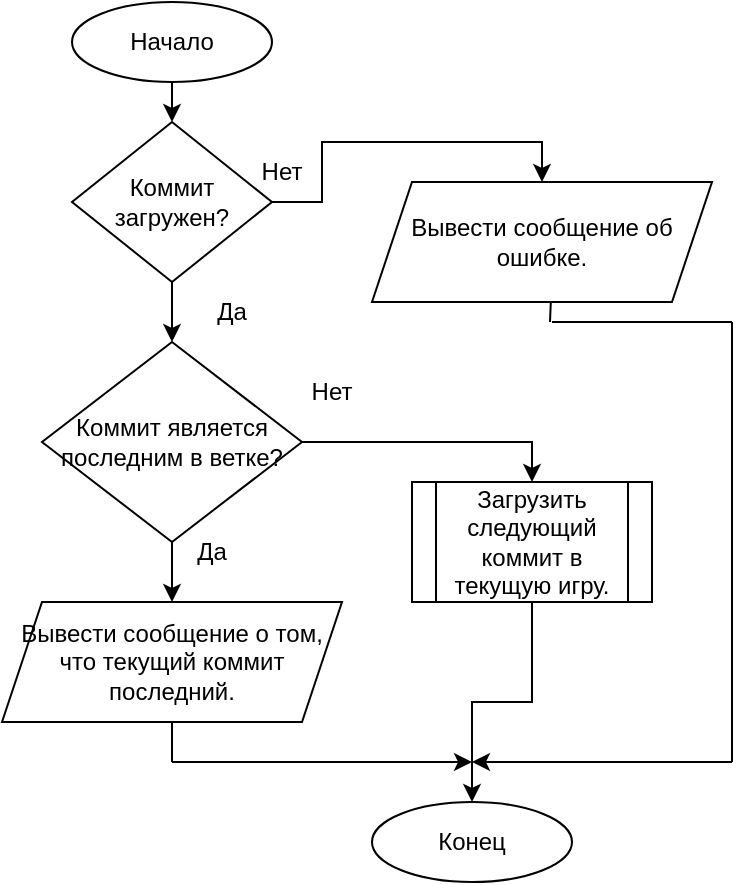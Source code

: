 <mxfile version="15.9.6" type="device"><diagram id="LxSzlpbi7EnrmpbL9-jh" name="Page-1"><mxGraphModel dx="1422" dy="782" grid="1" gridSize="10" guides="1" tooltips="1" connect="1" arrows="1" fold="1" page="1" pageScale="1" pageWidth="827" pageHeight="1169" math="0" shadow="0"><root><mxCell id="0"/><mxCell id="1" parent="0"/><mxCell id="ZAJ4kZOOYqmICOajJEDd-4" style="edgeStyle=orthogonalEdgeStyle;rounded=0;orthogonalLoop=1;jettySize=auto;html=1;exitX=0.5;exitY=1;exitDx=0;exitDy=0;entryX=0.5;entryY=0;entryDx=0;entryDy=0;" parent="1" source="ZAJ4kZOOYqmICOajJEDd-1" target="ZAJ4kZOOYqmICOajJEDd-3" edge="1"><mxGeometry relative="1" as="geometry"/></mxCell><mxCell id="ZAJ4kZOOYqmICOajJEDd-1" value="Начало" style="ellipse;whiteSpace=wrap;html=1;" parent="1" vertex="1"><mxGeometry x="350" y="40" width="100" height="40" as="geometry"/></mxCell><mxCell id="ZAJ4kZOOYqmICOajJEDd-2" value="Конец" style="ellipse;whiteSpace=wrap;html=1;" parent="1" vertex="1"><mxGeometry x="500" y="440" width="100" height="40" as="geometry"/></mxCell><mxCell id="ZAJ4kZOOYqmICOajJEDd-11" style="edgeStyle=orthogonalEdgeStyle;rounded=0;orthogonalLoop=1;jettySize=auto;html=1;exitX=0.5;exitY=1;exitDx=0;exitDy=0;entryX=0;entryY=1;entryDx=0;entryDy=0;" parent="1" source="ZAJ4kZOOYqmICOajJEDd-3" target="ZAJ4kZOOYqmICOajJEDd-8" edge="1"><mxGeometry relative="1" as="geometry"/></mxCell><mxCell id="JYIC2pOo-4rx99jJOkb0-1" style="edgeStyle=orthogonalEdgeStyle;rounded=0;orthogonalLoop=1;jettySize=auto;html=1;exitX=1;exitY=0.5;exitDx=0;exitDy=0;entryX=0.5;entryY=0;entryDx=0;entryDy=0;" edge="1" parent="1" source="ZAJ4kZOOYqmICOajJEDd-3" target="ZAJ4kZOOYqmICOajJEDd-6"><mxGeometry relative="1" as="geometry"/></mxCell><mxCell id="ZAJ4kZOOYqmICOajJEDd-3" value="Коммит загружен?" style="rhombus;whiteSpace=wrap;html=1;" parent="1" vertex="1"><mxGeometry x="350" y="100" width="100" height="80" as="geometry"/></mxCell><mxCell id="ZAJ4kZOOYqmICOajJEDd-6" value="Вывести сообщение об ошибке." style="shape=parallelogram;perimeter=parallelogramPerimeter;whiteSpace=wrap;html=1;fixedSize=1;" parent="1" vertex="1"><mxGeometry x="500" y="130" width="170" height="60" as="geometry"/></mxCell><mxCell id="ZAJ4kZOOYqmICOajJEDd-8" value="Да" style="text;html=1;strokeColor=none;fillColor=none;align=center;verticalAlign=middle;whiteSpace=wrap;rounded=0;" parent="1" vertex="1"><mxGeometry x="400" y="180" width="60" height="30" as="geometry"/></mxCell><mxCell id="ZAJ4kZOOYqmICOajJEDd-9" value="Нет" style="text;html=1;strokeColor=none;fillColor=none;align=center;verticalAlign=middle;whiteSpace=wrap;rounded=0;" parent="1" vertex="1"><mxGeometry x="425" y="110" width="60" height="30" as="geometry"/></mxCell><mxCell id="ZAJ4kZOOYqmICOajJEDd-14" style="edgeStyle=orthogonalEdgeStyle;rounded=0;orthogonalLoop=1;jettySize=auto;html=1;exitX=0.5;exitY=1;exitDx=0;exitDy=0;entryX=0.5;entryY=0;entryDx=0;entryDy=0;" parent="1" source="ZAJ4kZOOYqmICOajJEDd-10" target="ZAJ4kZOOYqmICOajJEDd-13" edge="1"><mxGeometry relative="1" as="geometry"/></mxCell><mxCell id="JYIC2pOo-4rx99jJOkb0-2" style="edgeStyle=orthogonalEdgeStyle;rounded=0;orthogonalLoop=1;jettySize=auto;html=1;exitX=1;exitY=0.5;exitDx=0;exitDy=0;entryX=0.5;entryY=0;entryDx=0;entryDy=0;" edge="1" parent="1" source="ZAJ4kZOOYqmICOajJEDd-10" target="ZAJ4kZOOYqmICOajJEDd-20"><mxGeometry relative="1" as="geometry"/></mxCell><mxCell id="ZAJ4kZOOYqmICOajJEDd-10" value="Коммит является последним в ветке?" style="rhombus;whiteSpace=wrap;html=1;" parent="1" vertex="1"><mxGeometry x="335" y="210" width="130" height="100" as="geometry"/></mxCell><mxCell id="ZAJ4kZOOYqmICOajJEDd-12" value="Нет" style="text;html=1;strokeColor=none;fillColor=none;align=center;verticalAlign=middle;whiteSpace=wrap;rounded=0;" parent="1" vertex="1"><mxGeometry x="450" y="220" width="60" height="30" as="geometry"/></mxCell><mxCell id="ZAJ4kZOOYqmICOajJEDd-13" value="Вывести сообщение о том, что текущий коммит последний." style="shape=parallelogram;perimeter=parallelogramPerimeter;whiteSpace=wrap;html=1;fixedSize=1;" parent="1" vertex="1"><mxGeometry x="315" y="340" width="170" height="60" as="geometry"/></mxCell><mxCell id="ZAJ4kZOOYqmICOajJEDd-15" value="Да" style="text;html=1;strokeColor=none;fillColor=none;align=center;verticalAlign=middle;whiteSpace=wrap;rounded=0;" parent="1" vertex="1"><mxGeometry x="390" y="300" width="60" height="30" as="geometry"/></mxCell><mxCell id="ZAJ4kZOOYqmICOajJEDd-23" style="edgeStyle=orthogonalEdgeStyle;rounded=0;orthogonalLoop=1;jettySize=auto;html=1;exitX=0.5;exitY=1;exitDx=0;exitDy=0;entryX=0.5;entryY=0;entryDx=0;entryDy=0;" parent="1" source="ZAJ4kZOOYqmICOajJEDd-20" target="ZAJ4kZOOYqmICOajJEDd-2" edge="1"><mxGeometry relative="1" as="geometry"/></mxCell><mxCell id="ZAJ4kZOOYqmICOajJEDd-20" value="Загрузить следующий коммит в текущую игру." style="shape=process;whiteSpace=wrap;html=1;backgroundOutline=1;" parent="1" vertex="1"><mxGeometry x="520" y="280" width="120" height="60" as="geometry"/></mxCell><mxCell id="ZAJ4kZOOYqmICOajJEDd-25" value="" style="endArrow=none;html=1;rounded=0;exitX=0.5;exitY=1;exitDx=0;exitDy=0;" parent="1" source="ZAJ4kZOOYqmICOajJEDd-13" edge="1"><mxGeometry width="50" height="50" relative="1" as="geometry"><mxPoint x="390" y="330" as="sourcePoint"/><mxPoint x="400" y="420" as="targetPoint"/></mxGeometry></mxCell><mxCell id="ZAJ4kZOOYqmICOajJEDd-26" value="" style="endArrow=classic;html=1;rounded=0;" parent="1" edge="1"><mxGeometry width="50" height="50" relative="1" as="geometry"><mxPoint x="400" y="420" as="sourcePoint"/><mxPoint x="550" y="420" as="targetPoint"/></mxGeometry></mxCell><mxCell id="ZAJ4kZOOYqmICOajJEDd-29" value="" style="endArrow=none;html=1;rounded=0;entryX=0.526;entryY=0.994;entryDx=0;entryDy=0;entryPerimeter=0;" parent="1" target="ZAJ4kZOOYqmICOajJEDd-6" edge="1"><mxGeometry width="50" height="50" relative="1" as="geometry"><mxPoint x="589" y="200" as="sourcePoint"/><mxPoint x="440" y="210" as="targetPoint"/></mxGeometry></mxCell><mxCell id="ZAJ4kZOOYqmICOajJEDd-30" value="" style="endArrow=none;html=1;rounded=0;" parent="1" edge="1"><mxGeometry width="50" height="50" relative="1" as="geometry"><mxPoint x="680" y="200" as="sourcePoint"/><mxPoint x="590" y="200" as="targetPoint"/></mxGeometry></mxCell><mxCell id="ZAJ4kZOOYqmICOajJEDd-31" value="" style="endArrow=none;html=1;rounded=0;" parent="1" edge="1"><mxGeometry width="50" height="50" relative="1" as="geometry"><mxPoint x="680" y="200" as="sourcePoint"/><mxPoint x="680" y="420" as="targetPoint"/></mxGeometry></mxCell><mxCell id="ZAJ4kZOOYqmICOajJEDd-32" value="" style="endArrow=classic;html=1;rounded=0;" parent="1" edge="1"><mxGeometry width="50" height="50" relative="1" as="geometry"><mxPoint x="680" y="420" as="sourcePoint"/><mxPoint x="550" y="420" as="targetPoint"/></mxGeometry></mxCell></root></mxGraphModel></diagram></mxfile>